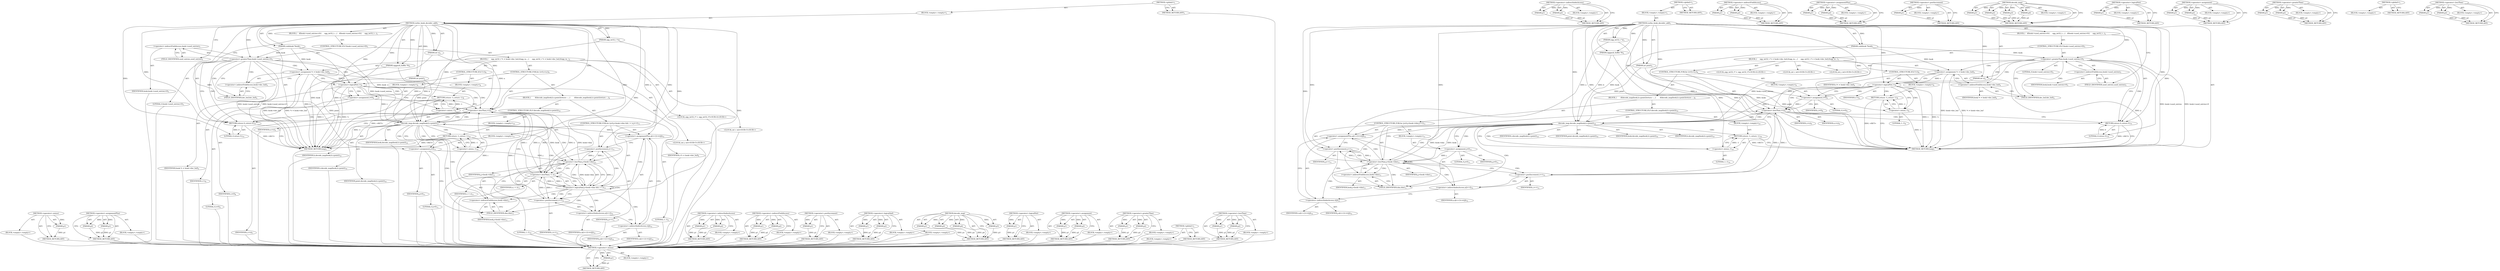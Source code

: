 digraph "&lt;operator&gt;.lessThan" {
vulnerable_122 [label=<(METHOD,&lt;operator&gt;.minus)>];
vulnerable_123 [label=<(PARAM,p1)>];
vulnerable_124 [label=<(BLOCK,&lt;empty&gt;,&lt;empty&gt;)>];
vulnerable_125 [label=<(METHOD_RETURN,ANY)>];
vulnerable_147 [label=<(METHOD,&lt;operator&gt;.indirectIndexAccess)>];
vulnerable_148 [label=<(PARAM,p1)>];
vulnerable_149 [label=<(PARAM,p2)>];
vulnerable_150 [label=<(BLOCK,&lt;empty&gt;,&lt;empty&gt;)>];
vulnerable_151 [label=<(METHOD_RETURN,ANY)>];
vulnerable_6 [label=<(METHOD,&lt;global&gt;)<SUB>1</SUB>>];
vulnerable_7 [label=<(BLOCK,&lt;empty&gt;,&lt;empty&gt;)<SUB>1</SUB>>];
vulnerable_8 [label=<(METHOD,vorbis_book_decodev_add)<SUB>1</SUB>>];
vulnerable_9 [label=<(PARAM,codebook *book)<SUB>1</SUB>>];
vulnerable_10 [label=<(PARAM,ogg_int32_t *a)<SUB>1</SUB>>];
vulnerable_11 [label=<(PARAM,oggpack_buffer *b)<SUB>2</SUB>>];
vulnerable_12 [label=<(PARAM,int n)<SUB>2</SUB>>];
vulnerable_13 [label=<(PARAM,int point)<SUB>2</SUB>>];
vulnerable_14 [label=<(BLOCK,{
   if(book-&gt;used_entries&gt;0){
     ogg_int32_t...,{
   if(book-&gt;used_entries&gt;0){
     ogg_int32_t...)<SUB>2</SUB>>];
vulnerable_15 [label=<(CONTROL_STRUCTURE,IF,if (book-&gt;used_entries&gt;0))<SUB>3</SUB>>];
vulnerable_16 [label=<(&lt;operator&gt;.greaterThan,book-&gt;used_entries&gt;0)<SUB>3</SUB>>];
vulnerable_17 [label=<(&lt;operator&gt;.indirectFieldAccess,book-&gt;used_entries)<SUB>3</SUB>>];
vulnerable_18 [label=<(IDENTIFIER,book,book-&gt;used_entries&gt;0)<SUB>3</SUB>>];
vulnerable_19 [label=<(FIELD_IDENTIFIER,used_entries,used_entries)<SUB>3</SUB>>];
vulnerable_20 [label=<(LITERAL,0,book-&gt;used_entries&gt;0)<SUB>3</SUB>>];
vulnerable_21 [label=<(BLOCK,{
     ogg_int32_t *v = book-&gt;dec_buf;//(ogg_in...,{
     ogg_int32_t *v = book-&gt;dec_buf;//(ogg_in...)<SUB>3</SUB>>];
vulnerable_22 [label="<(LOCAL,ogg_int32_t* v: ogg_int32_t*)<SUB>4</SUB>>"];
vulnerable_23 [label=<(&lt;operator&gt;.assignment,*v = book-&gt;dec_buf)<SUB>4</SUB>>];
vulnerable_24 [label=<(IDENTIFIER,v,*v = book-&gt;dec_buf)<SUB>4</SUB>>];
vulnerable_25 [label=<(&lt;operator&gt;.indirectFieldAccess,book-&gt;dec_buf)<SUB>4</SUB>>];
vulnerable_26 [label=<(IDENTIFIER,book,*v = book-&gt;dec_buf)<SUB>4</SUB>>];
vulnerable_27 [label=<(FIELD_IDENTIFIER,dec_buf,dec_buf)<SUB>4</SUB>>];
vulnerable_28 [label="<(LOCAL,int i: int)<SUB>5</SUB>>"];
vulnerable_29 [label="<(LOCAL,int j: int)<SUB>5</SUB>>"];
vulnerable_30 [label=<(CONTROL_STRUCTURE,IF,if (!v))<SUB>8</SUB>>];
vulnerable_31 [label=<(&lt;operator&gt;.logicalNot,!v)<SUB>8</SUB>>];
vulnerable_32 [label=<(IDENTIFIER,v,!v)<SUB>8</SUB>>];
vulnerable_33 [label=<(BLOCK,&lt;empty&gt;,&lt;empty&gt;)<SUB>8</SUB>>];
vulnerable_34 [label=<(RETURN,return -1;,return -1;)<SUB>8</SUB>>];
vulnerable_35 [label=<(&lt;operator&gt;.minus,-1)<SUB>8</SUB>>];
vulnerable_36 [label=<(LITERAL,1,-1)<SUB>8</SUB>>];
vulnerable_37 [label=<(CONTROL_STRUCTURE,FOR,for (i=0;i&lt;n;))<SUB>9</SUB>>];
vulnerable_38 [label=<(BLOCK,&lt;empty&gt;,&lt;empty&gt;)<SUB>9</SUB>>];
vulnerable_39 [label=<(&lt;operator&gt;.assignment,i=0)<SUB>9</SUB>>];
vulnerable_40 [label=<(IDENTIFIER,i,i=0)<SUB>9</SUB>>];
vulnerable_41 [label=<(LITERAL,0,i=0)<SUB>9</SUB>>];
vulnerable_42 [label=<(&lt;operator&gt;.lessThan,i&lt;n)<SUB>9</SUB>>];
vulnerable_43 [label=<(IDENTIFIER,i,i&lt;n)<SUB>9</SUB>>];
vulnerable_44 [label=<(IDENTIFIER,n,i&lt;n)<SUB>9</SUB>>];
vulnerable_45 [label=<(BLOCK,{
       if(decode_map(book,b,v,point))return -...,{
       if(decode_map(book,b,v,point))return -...)<SUB>9</SUB>>];
vulnerable_46 [label=<(CONTROL_STRUCTURE,IF,if (decode_map(book,b,v,point)))<SUB>10</SUB>>];
vulnerable_47 [label=<(decode_map,decode_map(book,b,v,point))<SUB>10</SUB>>];
vulnerable_48 [label=<(IDENTIFIER,book,decode_map(book,b,v,point))<SUB>10</SUB>>];
vulnerable_49 [label=<(IDENTIFIER,b,decode_map(book,b,v,point))<SUB>10</SUB>>];
vulnerable_50 [label=<(IDENTIFIER,v,decode_map(book,b,v,point))<SUB>10</SUB>>];
vulnerable_51 [label=<(IDENTIFIER,point,decode_map(book,b,v,point))<SUB>10</SUB>>];
vulnerable_52 [label=<(BLOCK,&lt;empty&gt;,&lt;empty&gt;)<SUB>10</SUB>>];
vulnerable_53 [label=<(RETURN,return -1;,return -1;)<SUB>10</SUB>>];
vulnerable_54 [label=<(&lt;operator&gt;.minus,-1)<SUB>10</SUB>>];
vulnerable_55 [label=<(LITERAL,1,-1)<SUB>10</SUB>>];
vulnerable_56 [label=<(CONTROL_STRUCTURE,FOR,for (j=0;j&lt;book-&gt;dim;j++))<SUB>11</SUB>>];
vulnerable_57 [label=<(BLOCK,&lt;empty&gt;,&lt;empty&gt;)<SUB>11</SUB>>];
vulnerable_58 [label=<(&lt;operator&gt;.assignment,j=0)<SUB>11</SUB>>];
vulnerable_59 [label=<(IDENTIFIER,j,j=0)<SUB>11</SUB>>];
vulnerable_60 [label=<(LITERAL,0,j=0)<SUB>11</SUB>>];
vulnerable_61 [label=<(&lt;operator&gt;.lessThan,j&lt;book-&gt;dim)<SUB>11</SUB>>];
vulnerable_62 [label=<(IDENTIFIER,j,j&lt;book-&gt;dim)<SUB>11</SUB>>];
vulnerable_63 [label=<(&lt;operator&gt;.indirectFieldAccess,book-&gt;dim)<SUB>11</SUB>>];
vulnerable_64 [label=<(IDENTIFIER,book,j&lt;book-&gt;dim)<SUB>11</SUB>>];
vulnerable_65 [label=<(FIELD_IDENTIFIER,dim,dim)<SUB>11</SUB>>];
vulnerable_66 [label=<(&lt;operator&gt;.postIncrement,j++)<SUB>11</SUB>>];
vulnerable_67 [label=<(IDENTIFIER,j,j++)<SUB>11</SUB>>];
vulnerable_68 [label=<(&lt;operator&gt;.assignmentPlus,a[i++]+=v[j])<SUB>12</SUB>>];
vulnerable_69 [label=<(&lt;operator&gt;.indirectIndexAccess,a[i++])<SUB>12</SUB>>];
vulnerable_70 [label=<(IDENTIFIER,a,a[i++]+=v[j])<SUB>12</SUB>>];
vulnerable_71 [label=<(&lt;operator&gt;.postIncrement,i++)<SUB>12</SUB>>];
vulnerable_72 [label=<(IDENTIFIER,i,i++)<SUB>12</SUB>>];
vulnerable_73 [label=<(&lt;operator&gt;.indirectIndexAccess,v[j])<SUB>12</SUB>>];
vulnerable_74 [label=<(IDENTIFIER,v,a[i++]+=v[j])<SUB>12</SUB>>];
vulnerable_75 [label=<(IDENTIFIER,j,a[i++]+=v[j])<SUB>12</SUB>>];
vulnerable_76 [label=<(RETURN,return 0;,return 0;)<SUB>15</SUB>>];
vulnerable_77 [label=<(LITERAL,0,return 0;)<SUB>15</SUB>>];
vulnerable_78 [label=<(METHOD_RETURN,long)<SUB>1</SUB>>];
vulnerable_80 [label=<(METHOD_RETURN,ANY)<SUB>1</SUB>>];
vulnerable_108 [label=<(METHOD,&lt;operator&gt;.indirectFieldAccess)>];
vulnerable_109 [label=<(PARAM,p1)>];
vulnerable_110 [label=<(PARAM,p2)>];
vulnerable_111 [label=<(BLOCK,&lt;empty&gt;,&lt;empty&gt;)>];
vulnerable_112 [label=<(METHOD_RETURN,ANY)>];
vulnerable_142 [label=<(METHOD,&lt;operator&gt;.assignmentPlus)>];
vulnerable_143 [label=<(PARAM,p1)>];
vulnerable_144 [label=<(PARAM,p2)>];
vulnerable_145 [label=<(BLOCK,&lt;empty&gt;,&lt;empty&gt;)>];
vulnerable_146 [label=<(METHOD_RETURN,ANY)>];
vulnerable_138 [label=<(METHOD,&lt;operator&gt;.postIncrement)>];
vulnerable_139 [label=<(PARAM,p1)>];
vulnerable_140 [label=<(BLOCK,&lt;empty&gt;,&lt;empty&gt;)>];
vulnerable_141 [label=<(METHOD_RETURN,ANY)>];
vulnerable_131 [label=<(METHOD,decode_map)>];
vulnerable_132 [label=<(PARAM,p1)>];
vulnerable_133 [label=<(PARAM,p2)>];
vulnerable_134 [label=<(PARAM,p3)>];
vulnerable_135 [label=<(PARAM,p4)>];
vulnerable_136 [label=<(BLOCK,&lt;empty&gt;,&lt;empty&gt;)>];
vulnerable_137 [label=<(METHOD_RETURN,ANY)>];
vulnerable_118 [label=<(METHOD,&lt;operator&gt;.logicalNot)>];
vulnerable_119 [label=<(PARAM,p1)>];
vulnerable_120 [label=<(BLOCK,&lt;empty&gt;,&lt;empty&gt;)>];
vulnerable_121 [label=<(METHOD_RETURN,ANY)>];
vulnerable_113 [label=<(METHOD,&lt;operator&gt;.assignment)>];
vulnerable_114 [label=<(PARAM,p1)>];
vulnerable_115 [label=<(PARAM,p2)>];
vulnerable_116 [label=<(BLOCK,&lt;empty&gt;,&lt;empty&gt;)>];
vulnerable_117 [label=<(METHOD_RETURN,ANY)>];
vulnerable_103 [label=<(METHOD,&lt;operator&gt;.greaterThan)>];
vulnerable_104 [label=<(PARAM,p1)>];
vulnerable_105 [label=<(PARAM,p2)>];
vulnerable_106 [label=<(BLOCK,&lt;empty&gt;,&lt;empty&gt;)>];
vulnerable_107 [label=<(METHOD_RETURN,ANY)>];
vulnerable_97 [label=<(METHOD,&lt;global&gt;)<SUB>1</SUB>>];
vulnerable_98 [label=<(BLOCK,&lt;empty&gt;,&lt;empty&gt;)>];
vulnerable_99 [label=<(METHOD_RETURN,ANY)>];
vulnerable_126 [label=<(METHOD,&lt;operator&gt;.lessThan)>];
vulnerable_127 [label=<(PARAM,p1)>];
vulnerable_128 [label=<(PARAM,p2)>];
vulnerable_129 [label=<(BLOCK,&lt;empty&gt;,&lt;empty&gt;)>];
vulnerable_130 [label=<(METHOD_RETURN,ANY)>];
fixed_126 [label=<(METHOD,&lt;operator&gt;.minus)>];
fixed_127 [label=<(PARAM,p1)>];
fixed_128 [label=<(BLOCK,&lt;empty&gt;,&lt;empty&gt;)>];
fixed_129 [label=<(METHOD_RETURN,ANY)>];
fixed_151 [label=<(METHOD,&lt;operator&gt;.assignmentPlus)>];
fixed_152 [label=<(PARAM,p1)>];
fixed_153 [label=<(PARAM,p2)>];
fixed_154 [label=<(BLOCK,&lt;empty&gt;,&lt;empty&gt;)>];
fixed_155 [label=<(METHOD_RETURN,ANY)>];
fixed_6 [label=<(METHOD,&lt;global&gt;)<SUB>1</SUB>>];
fixed_7 [label=<(BLOCK,&lt;empty&gt;,&lt;empty&gt;)<SUB>1</SUB>>];
fixed_8 [label=<(METHOD,vorbis_book_decodev_add)<SUB>1</SUB>>];
fixed_9 [label=<(PARAM,codebook *book)<SUB>1</SUB>>];
fixed_10 [label=<(PARAM,ogg_int32_t *a)<SUB>1</SUB>>];
fixed_11 [label=<(PARAM,oggpack_buffer *b)<SUB>2</SUB>>];
fixed_12 [label=<(PARAM,int n)<SUB>2</SUB>>];
fixed_13 [label=<(PARAM,int point)<SUB>2</SUB>>];
fixed_14 [label=<(BLOCK,{
   if(book-&gt;used_entries&gt;0){
     ogg_int32_t...,{
   if(book-&gt;used_entries&gt;0){
     ogg_int32_t...)<SUB>2</SUB>>];
fixed_15 [label=<(CONTROL_STRUCTURE,IF,if (book-&gt;used_entries&gt;0))<SUB>3</SUB>>];
fixed_16 [label=<(&lt;operator&gt;.greaterThan,book-&gt;used_entries&gt;0)<SUB>3</SUB>>];
fixed_17 [label=<(&lt;operator&gt;.indirectFieldAccess,book-&gt;used_entries)<SUB>3</SUB>>];
fixed_18 [label=<(IDENTIFIER,book,book-&gt;used_entries&gt;0)<SUB>3</SUB>>];
fixed_19 [label=<(FIELD_IDENTIFIER,used_entries,used_entries)<SUB>3</SUB>>];
fixed_20 [label=<(LITERAL,0,book-&gt;used_entries&gt;0)<SUB>3</SUB>>];
fixed_21 [label=<(BLOCK,{
     ogg_int32_t *v = book-&gt;dec_buf;//(ogg_in...,{
     ogg_int32_t *v = book-&gt;dec_buf;//(ogg_in...)<SUB>3</SUB>>];
fixed_22 [label="<(LOCAL,ogg_int32_t* v: ogg_int32_t*)<SUB>4</SUB>>"];
fixed_23 [label=<(&lt;operator&gt;.assignment,*v = book-&gt;dec_buf)<SUB>4</SUB>>];
fixed_24 [label=<(IDENTIFIER,v,*v = book-&gt;dec_buf)<SUB>4</SUB>>];
fixed_25 [label=<(&lt;operator&gt;.indirectFieldAccess,book-&gt;dec_buf)<SUB>4</SUB>>];
fixed_26 [label=<(IDENTIFIER,book,*v = book-&gt;dec_buf)<SUB>4</SUB>>];
fixed_27 [label=<(FIELD_IDENTIFIER,dec_buf,dec_buf)<SUB>4</SUB>>];
fixed_28 [label="<(LOCAL,int i: int)<SUB>5</SUB>>"];
fixed_29 [label="<(LOCAL,int j: int)<SUB>5</SUB>>"];
fixed_30 [label=<(CONTROL_STRUCTURE,IF,if (!v))<SUB>8</SUB>>];
fixed_31 [label=<(&lt;operator&gt;.logicalNot,!v)<SUB>8</SUB>>];
fixed_32 [label=<(IDENTIFIER,v,!v)<SUB>8</SUB>>];
fixed_33 [label=<(BLOCK,&lt;empty&gt;,&lt;empty&gt;)<SUB>8</SUB>>];
fixed_34 [label=<(RETURN,return -1;,return -1;)<SUB>8</SUB>>];
fixed_35 [label=<(&lt;operator&gt;.minus,-1)<SUB>8</SUB>>];
fixed_36 [label=<(LITERAL,1,-1)<SUB>8</SUB>>];
fixed_37 [label=<(CONTROL_STRUCTURE,FOR,for (i=0;i&lt;n;))<SUB>9</SUB>>];
fixed_38 [label=<(BLOCK,&lt;empty&gt;,&lt;empty&gt;)<SUB>9</SUB>>];
fixed_39 [label=<(&lt;operator&gt;.assignment,i=0)<SUB>9</SUB>>];
fixed_40 [label=<(IDENTIFIER,i,i=0)<SUB>9</SUB>>];
fixed_41 [label=<(LITERAL,0,i=0)<SUB>9</SUB>>];
fixed_42 [label=<(&lt;operator&gt;.lessThan,i&lt;n)<SUB>9</SUB>>];
fixed_43 [label=<(IDENTIFIER,i,i&lt;n)<SUB>9</SUB>>];
fixed_44 [label=<(IDENTIFIER,n,i&lt;n)<SUB>9</SUB>>];
fixed_45 [label=<(BLOCK,{
       if(decode_map(book,b,v,point))return -...,{
       if(decode_map(book,b,v,point))return -...)<SUB>9</SUB>>];
fixed_46 [label=<(CONTROL_STRUCTURE,IF,if (decode_map(book,b,v,point)))<SUB>10</SUB>>];
fixed_47 [label=<(decode_map,decode_map(book,b,v,point))<SUB>10</SUB>>];
fixed_48 [label=<(IDENTIFIER,book,decode_map(book,b,v,point))<SUB>10</SUB>>];
fixed_49 [label=<(IDENTIFIER,b,decode_map(book,b,v,point))<SUB>10</SUB>>];
fixed_50 [label=<(IDENTIFIER,v,decode_map(book,b,v,point))<SUB>10</SUB>>];
fixed_51 [label=<(IDENTIFIER,point,decode_map(book,b,v,point))<SUB>10</SUB>>];
fixed_52 [label=<(BLOCK,&lt;empty&gt;,&lt;empty&gt;)<SUB>10</SUB>>];
fixed_53 [label=<(RETURN,return -1;,return -1;)<SUB>10</SUB>>];
fixed_54 [label=<(&lt;operator&gt;.minus,-1)<SUB>10</SUB>>];
fixed_55 [label=<(LITERAL,1,-1)<SUB>10</SUB>>];
fixed_56 [label=<(CONTROL_STRUCTURE,FOR,for (j=0;j&lt;book-&gt;dim &amp;&amp; i &lt; n;j++))<SUB>11</SUB>>];
fixed_57 [label=<(BLOCK,&lt;empty&gt;,&lt;empty&gt;)<SUB>11</SUB>>];
fixed_58 [label=<(&lt;operator&gt;.assignment,j=0)<SUB>11</SUB>>];
fixed_59 [label=<(IDENTIFIER,j,j=0)<SUB>11</SUB>>];
fixed_60 [label=<(LITERAL,0,j=0)<SUB>11</SUB>>];
fixed_61 [label=<(&lt;operator&gt;.logicalAnd,j&lt;book-&gt;dim &amp;&amp; i &lt; n)<SUB>11</SUB>>];
fixed_62 [label=<(&lt;operator&gt;.lessThan,j&lt;book-&gt;dim)<SUB>11</SUB>>];
fixed_63 [label=<(IDENTIFIER,j,j&lt;book-&gt;dim)<SUB>11</SUB>>];
fixed_64 [label=<(&lt;operator&gt;.indirectFieldAccess,book-&gt;dim)<SUB>11</SUB>>];
fixed_65 [label=<(IDENTIFIER,book,j&lt;book-&gt;dim)<SUB>11</SUB>>];
fixed_66 [label=<(FIELD_IDENTIFIER,dim,dim)<SUB>11</SUB>>];
fixed_67 [label=<(&lt;operator&gt;.lessThan,i &lt; n)<SUB>11</SUB>>];
fixed_68 [label=<(IDENTIFIER,i,i &lt; n)<SUB>11</SUB>>];
fixed_69 [label=<(IDENTIFIER,n,i &lt; n)<SUB>11</SUB>>];
fixed_70 [label=<(&lt;operator&gt;.postIncrement,j++)<SUB>11</SUB>>];
fixed_71 [label=<(IDENTIFIER,j,j++)<SUB>11</SUB>>];
fixed_72 [label=<(&lt;operator&gt;.assignmentPlus,a[i++]+=v[j])<SUB>12</SUB>>];
fixed_73 [label=<(&lt;operator&gt;.indirectIndexAccess,a[i++])<SUB>12</SUB>>];
fixed_74 [label=<(IDENTIFIER,a,a[i++]+=v[j])<SUB>12</SUB>>];
fixed_75 [label=<(&lt;operator&gt;.postIncrement,i++)<SUB>12</SUB>>];
fixed_76 [label=<(IDENTIFIER,i,i++)<SUB>12</SUB>>];
fixed_77 [label=<(&lt;operator&gt;.indirectIndexAccess,v[j])<SUB>12</SUB>>];
fixed_78 [label=<(IDENTIFIER,v,a[i++]+=v[j])<SUB>12</SUB>>];
fixed_79 [label=<(IDENTIFIER,j,a[i++]+=v[j])<SUB>12</SUB>>];
fixed_80 [label=<(RETURN,return 0;,return 0;)<SUB>15</SUB>>];
fixed_81 [label=<(LITERAL,0,return 0;)<SUB>15</SUB>>];
fixed_82 [label=<(METHOD_RETURN,long)<SUB>1</SUB>>];
fixed_84 [label=<(METHOD_RETURN,ANY)<SUB>1</SUB>>];
fixed_156 [label=<(METHOD,&lt;operator&gt;.indirectIndexAccess)>];
fixed_157 [label=<(PARAM,p1)>];
fixed_158 [label=<(PARAM,p2)>];
fixed_159 [label=<(BLOCK,&lt;empty&gt;,&lt;empty&gt;)>];
fixed_160 [label=<(METHOD_RETURN,ANY)>];
fixed_112 [label=<(METHOD,&lt;operator&gt;.indirectFieldAccess)>];
fixed_113 [label=<(PARAM,p1)>];
fixed_114 [label=<(PARAM,p2)>];
fixed_115 [label=<(BLOCK,&lt;empty&gt;,&lt;empty&gt;)>];
fixed_116 [label=<(METHOD_RETURN,ANY)>];
fixed_147 [label=<(METHOD,&lt;operator&gt;.postIncrement)>];
fixed_148 [label=<(PARAM,p1)>];
fixed_149 [label=<(BLOCK,&lt;empty&gt;,&lt;empty&gt;)>];
fixed_150 [label=<(METHOD_RETURN,ANY)>];
fixed_142 [label=<(METHOD,&lt;operator&gt;.logicalAnd)>];
fixed_143 [label=<(PARAM,p1)>];
fixed_144 [label=<(PARAM,p2)>];
fixed_145 [label=<(BLOCK,&lt;empty&gt;,&lt;empty&gt;)>];
fixed_146 [label=<(METHOD_RETURN,ANY)>];
fixed_135 [label=<(METHOD,decode_map)>];
fixed_136 [label=<(PARAM,p1)>];
fixed_137 [label=<(PARAM,p2)>];
fixed_138 [label=<(PARAM,p3)>];
fixed_139 [label=<(PARAM,p4)>];
fixed_140 [label=<(BLOCK,&lt;empty&gt;,&lt;empty&gt;)>];
fixed_141 [label=<(METHOD_RETURN,ANY)>];
fixed_122 [label=<(METHOD,&lt;operator&gt;.logicalNot)>];
fixed_123 [label=<(PARAM,p1)>];
fixed_124 [label=<(BLOCK,&lt;empty&gt;,&lt;empty&gt;)>];
fixed_125 [label=<(METHOD_RETURN,ANY)>];
fixed_117 [label=<(METHOD,&lt;operator&gt;.assignment)>];
fixed_118 [label=<(PARAM,p1)>];
fixed_119 [label=<(PARAM,p2)>];
fixed_120 [label=<(BLOCK,&lt;empty&gt;,&lt;empty&gt;)>];
fixed_121 [label=<(METHOD_RETURN,ANY)>];
fixed_107 [label=<(METHOD,&lt;operator&gt;.greaterThan)>];
fixed_108 [label=<(PARAM,p1)>];
fixed_109 [label=<(PARAM,p2)>];
fixed_110 [label=<(BLOCK,&lt;empty&gt;,&lt;empty&gt;)>];
fixed_111 [label=<(METHOD_RETURN,ANY)>];
fixed_101 [label=<(METHOD,&lt;global&gt;)<SUB>1</SUB>>];
fixed_102 [label=<(BLOCK,&lt;empty&gt;,&lt;empty&gt;)>];
fixed_103 [label=<(METHOD_RETURN,ANY)>];
fixed_130 [label=<(METHOD,&lt;operator&gt;.lessThan)>];
fixed_131 [label=<(PARAM,p1)>];
fixed_132 [label=<(PARAM,p2)>];
fixed_133 [label=<(BLOCK,&lt;empty&gt;,&lt;empty&gt;)>];
fixed_134 [label=<(METHOD_RETURN,ANY)>];
vulnerable_122 -> vulnerable_123  [key=0, label="AST: "];
vulnerable_122 -> vulnerable_123  [key=1, label="DDG: "];
vulnerable_122 -> vulnerable_124  [key=0, label="AST: "];
vulnerable_122 -> vulnerable_125  [key=0, label="AST: "];
vulnerable_122 -> vulnerable_125  [key=1, label="CFG: "];
vulnerable_123 -> vulnerable_125  [key=0, label="DDG: p1"];
vulnerable_147 -> vulnerable_148  [key=0, label="AST: "];
vulnerable_147 -> vulnerable_148  [key=1, label="DDG: "];
vulnerable_147 -> vulnerable_150  [key=0, label="AST: "];
vulnerable_147 -> vulnerable_149  [key=0, label="AST: "];
vulnerable_147 -> vulnerable_149  [key=1, label="DDG: "];
vulnerable_147 -> vulnerable_151  [key=0, label="AST: "];
vulnerable_147 -> vulnerable_151  [key=1, label="CFG: "];
vulnerable_148 -> vulnerable_151  [key=0, label="DDG: p1"];
vulnerable_149 -> vulnerable_151  [key=0, label="DDG: p2"];
vulnerable_6 -> vulnerable_7  [key=0, label="AST: "];
vulnerable_6 -> vulnerable_80  [key=0, label="AST: "];
vulnerable_6 -> vulnerable_80  [key=1, label="CFG: "];
vulnerable_7 -> vulnerable_8  [key=0, label="AST: "];
vulnerable_8 -> vulnerable_9  [key=0, label="AST: "];
vulnerable_8 -> vulnerable_9  [key=1, label="DDG: "];
vulnerable_8 -> vulnerable_10  [key=0, label="AST: "];
vulnerable_8 -> vulnerable_10  [key=1, label="DDG: "];
vulnerable_8 -> vulnerable_11  [key=0, label="AST: "];
vulnerable_8 -> vulnerable_11  [key=1, label="DDG: "];
vulnerable_8 -> vulnerable_12  [key=0, label="AST: "];
vulnerable_8 -> vulnerable_12  [key=1, label="DDG: "];
vulnerable_8 -> vulnerable_13  [key=0, label="AST: "];
vulnerable_8 -> vulnerable_13  [key=1, label="DDG: "];
vulnerable_8 -> vulnerable_14  [key=0, label="AST: "];
vulnerable_8 -> vulnerable_78  [key=0, label="AST: "];
vulnerable_8 -> vulnerable_19  [key=0, label="CFG: "];
vulnerable_8 -> vulnerable_76  [key=0, label="DDG: "];
vulnerable_8 -> vulnerable_77  [key=0, label="DDG: "];
vulnerable_8 -> vulnerable_16  [key=0, label="DDG: "];
vulnerable_8 -> vulnerable_31  [key=0, label="DDG: "];
vulnerable_8 -> vulnerable_39  [key=0, label="DDG: "];
vulnerable_8 -> vulnerable_42  [key=0, label="DDG: "];
vulnerable_8 -> vulnerable_35  [key=0, label="DDG: "];
vulnerable_8 -> vulnerable_47  [key=0, label="DDG: "];
vulnerable_8 -> vulnerable_58  [key=0, label="DDG: "];
vulnerable_8 -> vulnerable_61  [key=0, label="DDG: "];
vulnerable_8 -> vulnerable_66  [key=0, label="DDG: "];
vulnerable_8 -> vulnerable_54  [key=0, label="DDG: "];
vulnerable_8 -> vulnerable_71  [key=0, label="DDG: "];
vulnerable_9 -> vulnerable_78  [key=0, label="DDG: book"];
vulnerable_9 -> vulnerable_16  [key=0, label="DDG: book"];
vulnerable_9 -> vulnerable_23  [key=0, label="DDG: book"];
vulnerable_9 -> vulnerable_47  [key=0, label="DDG: book"];
vulnerable_10 -> vulnerable_78  [key=0, label="DDG: a"];
vulnerable_10 -> vulnerable_68  [key=0, label="DDG: a"];
vulnerable_11 -> vulnerable_78  [key=0, label="DDG: b"];
vulnerable_11 -> vulnerable_47  [key=0, label="DDG: b"];
vulnerable_12 -> vulnerable_78  [key=0, label="DDG: n"];
vulnerable_12 -> vulnerable_42  [key=0, label="DDG: n"];
vulnerable_13 -> vulnerable_78  [key=0, label="DDG: point"];
vulnerable_13 -> vulnerable_47  [key=0, label="DDG: point"];
vulnerable_14 -> vulnerable_15  [key=0, label="AST: "];
vulnerable_14 -> vulnerable_76  [key=0, label="AST: "];
vulnerable_15 -> vulnerable_16  [key=0, label="AST: "];
vulnerable_15 -> vulnerable_21  [key=0, label="AST: "];
vulnerable_16 -> vulnerable_17  [key=0, label="AST: "];
vulnerable_16 -> vulnerable_20  [key=0, label="AST: "];
vulnerable_16 -> vulnerable_27  [key=0, label="CFG: "];
vulnerable_16 -> vulnerable_27  [key=1, label="CDG: "];
vulnerable_16 -> vulnerable_76  [key=0, label="CFG: "];
vulnerable_16 -> vulnerable_76  [key=1, label="CDG: "];
vulnerable_16 -> vulnerable_78  [key=0, label="DDG: book-&gt;used_entries"];
vulnerable_16 -> vulnerable_78  [key=1, label="DDG: book-&gt;used_entries&gt;0"];
vulnerable_16 -> vulnerable_47  [key=0, label="DDG: book-&gt;used_entries"];
vulnerable_16 -> vulnerable_23  [key=0, label="CDG: "];
vulnerable_16 -> vulnerable_25  [key=0, label="CDG: "];
vulnerable_16 -> vulnerable_31  [key=0, label="CDG: "];
vulnerable_17 -> vulnerable_18  [key=0, label="AST: "];
vulnerable_17 -> vulnerable_19  [key=0, label="AST: "];
vulnerable_17 -> vulnerable_16  [key=0, label="CFG: "];
vulnerable_19 -> vulnerable_17  [key=0, label="CFG: "];
vulnerable_21 -> vulnerable_22  [key=0, label="AST: "];
vulnerable_21 -> vulnerable_23  [key=0, label="AST: "];
vulnerable_21 -> vulnerable_28  [key=0, label="AST: "];
vulnerable_21 -> vulnerable_29  [key=0, label="AST: "];
vulnerable_21 -> vulnerable_30  [key=0, label="AST: "];
vulnerable_21 -> vulnerable_37  [key=0, label="AST: "];
vulnerable_23 -> vulnerable_24  [key=0, label="AST: "];
vulnerable_23 -> vulnerable_25  [key=0, label="AST: "];
vulnerable_23 -> vulnerable_31  [key=0, label="CFG: "];
vulnerable_23 -> vulnerable_31  [key=1, label="DDG: v"];
vulnerable_23 -> vulnerable_78  [key=0, label="DDG: book-&gt;dec_buf"];
vulnerable_23 -> vulnerable_78  [key=1, label="DDG: *v = book-&gt;dec_buf"];
vulnerable_25 -> vulnerable_26  [key=0, label="AST: "];
vulnerable_25 -> vulnerable_27  [key=0, label="AST: "];
vulnerable_25 -> vulnerable_23  [key=0, label="CFG: "];
vulnerable_27 -> vulnerable_25  [key=0, label="CFG: "];
vulnerable_30 -> vulnerable_31  [key=0, label="AST: "];
vulnerable_30 -> vulnerable_33  [key=0, label="AST: "];
vulnerable_31 -> vulnerable_32  [key=0, label="AST: "];
vulnerable_31 -> vulnerable_35  [key=0, label="CFG: "];
vulnerable_31 -> vulnerable_35  [key=1, label="CDG: "];
vulnerable_31 -> vulnerable_39  [key=0, label="CFG: "];
vulnerable_31 -> vulnerable_39  [key=1, label="CDG: "];
vulnerable_31 -> vulnerable_78  [key=0, label="DDG: v"];
vulnerable_31 -> vulnerable_78  [key=1, label="DDG: !v"];
vulnerable_31 -> vulnerable_47  [key=0, label="DDG: v"];
vulnerable_31 -> vulnerable_34  [key=0, label="CDG: "];
vulnerable_31 -> vulnerable_42  [key=0, label="CDG: "];
vulnerable_33 -> vulnerable_34  [key=0, label="AST: "];
vulnerable_34 -> vulnerable_35  [key=0, label="AST: "];
vulnerable_34 -> vulnerable_78  [key=0, label="CFG: "];
vulnerable_34 -> vulnerable_78  [key=1, label="DDG: &lt;RET&gt;"];
vulnerable_35 -> vulnerable_36  [key=0, label="AST: "];
vulnerable_35 -> vulnerable_34  [key=0, label="CFG: "];
vulnerable_35 -> vulnerable_34  [key=1, label="DDG: -1"];
vulnerable_35 -> vulnerable_78  [key=0, label="DDG: -1"];
vulnerable_37 -> vulnerable_38  [key=0, label="AST: "];
vulnerable_37 -> vulnerable_42  [key=0, label="AST: "];
vulnerable_37 -> vulnerable_45  [key=0, label="AST: "];
vulnerable_38 -> vulnerable_39  [key=0, label="AST: "];
vulnerable_39 -> vulnerable_40  [key=0, label="AST: "];
vulnerable_39 -> vulnerable_41  [key=0, label="AST: "];
vulnerable_39 -> vulnerable_42  [key=0, label="CFG: "];
vulnerable_39 -> vulnerable_42  [key=1, label="DDG: i"];
vulnerable_42 -> vulnerable_43  [key=0, label="AST: "];
vulnerable_42 -> vulnerable_44  [key=0, label="AST: "];
vulnerable_42 -> vulnerable_47  [key=0, label="CFG: "];
vulnerable_42 -> vulnerable_47  [key=1, label="CDG: "];
vulnerable_42 -> vulnerable_76  [key=0, label="CFG: "];
vulnerable_42 -> vulnerable_76  [key=1, label="CDG: "];
vulnerable_42 -> vulnerable_71  [key=0, label="DDG: i"];
vulnerable_45 -> vulnerable_46  [key=0, label="AST: "];
vulnerable_45 -> vulnerable_56  [key=0, label="AST: "];
vulnerable_46 -> vulnerable_47  [key=0, label="AST: "];
vulnerable_46 -> vulnerable_52  [key=0, label="AST: "];
vulnerable_47 -> vulnerable_48  [key=0, label="AST: "];
vulnerable_47 -> vulnerable_49  [key=0, label="AST: "];
vulnerable_47 -> vulnerable_50  [key=0, label="AST: "];
vulnerable_47 -> vulnerable_51  [key=0, label="AST: "];
vulnerable_47 -> vulnerable_54  [key=0, label="CFG: "];
vulnerable_47 -> vulnerable_54  [key=1, label="CDG: "];
vulnerable_47 -> vulnerable_58  [key=0, label="CFG: "];
vulnerable_47 -> vulnerable_58  [key=1, label="CDG: "];
vulnerable_47 -> vulnerable_68  [key=0, label="DDG: v"];
vulnerable_47 -> vulnerable_61  [key=0, label="DDG: book"];
vulnerable_47 -> vulnerable_61  [key=1, label="CDG: "];
vulnerable_47 -> vulnerable_42  [key=0, label="CDG: "];
vulnerable_47 -> vulnerable_53  [key=0, label="CDG: "];
vulnerable_47 -> vulnerable_63  [key=0, label="CDG: "];
vulnerable_47 -> vulnerable_65  [key=0, label="CDG: "];
vulnerable_52 -> vulnerable_53  [key=0, label="AST: "];
vulnerable_53 -> vulnerable_54  [key=0, label="AST: "];
vulnerable_53 -> vulnerable_78  [key=0, label="CFG: "];
vulnerable_53 -> vulnerable_78  [key=1, label="DDG: &lt;RET&gt;"];
vulnerable_54 -> vulnerable_55  [key=0, label="AST: "];
vulnerable_54 -> vulnerable_53  [key=0, label="CFG: "];
vulnerable_54 -> vulnerable_53  [key=1, label="DDG: -1"];
vulnerable_56 -> vulnerable_57  [key=0, label="AST: "];
vulnerable_56 -> vulnerable_61  [key=0, label="AST: "];
vulnerable_56 -> vulnerable_66  [key=0, label="AST: "];
vulnerable_56 -> vulnerable_68  [key=0, label="AST: "];
vulnerable_57 -> vulnerable_58  [key=0, label="AST: "];
vulnerable_58 -> vulnerable_59  [key=0, label="AST: "];
vulnerable_58 -> vulnerable_60  [key=0, label="AST: "];
vulnerable_58 -> vulnerable_65  [key=0, label="CFG: "];
vulnerable_58 -> vulnerable_61  [key=0, label="DDG: j"];
vulnerable_61 -> vulnerable_62  [key=0, label="AST: "];
vulnerable_61 -> vulnerable_63  [key=0, label="AST: "];
vulnerable_61 -> vulnerable_63  [key=1, label="CDG: "];
vulnerable_61 -> vulnerable_42  [key=0, label="CFG: "];
vulnerable_61 -> vulnerable_71  [key=0, label="CFG: "];
vulnerable_61 -> vulnerable_71  [key=1, label="CDG: "];
vulnerable_61 -> vulnerable_47  [key=0, label="DDG: book-&gt;dim"];
vulnerable_61 -> vulnerable_66  [key=0, label="DDG: j"];
vulnerable_61 -> vulnerable_66  [key=1, label="CDG: "];
vulnerable_61 -> vulnerable_68  [key=0, label="CDG: "];
vulnerable_61 -> vulnerable_73  [key=0, label="CDG: "];
vulnerable_61 -> vulnerable_61  [key=0, label="CDG: "];
vulnerable_61 -> vulnerable_69  [key=0, label="CDG: "];
vulnerable_61 -> vulnerable_65  [key=0, label="CDG: "];
vulnerable_63 -> vulnerable_64  [key=0, label="AST: "];
vulnerable_63 -> vulnerable_65  [key=0, label="AST: "];
vulnerable_63 -> vulnerable_61  [key=0, label="CFG: "];
vulnerable_65 -> vulnerable_63  [key=0, label="CFG: "];
vulnerable_66 -> vulnerable_67  [key=0, label="AST: "];
vulnerable_66 -> vulnerable_65  [key=0, label="CFG: "];
vulnerable_66 -> vulnerable_61  [key=0, label="DDG: j"];
vulnerable_68 -> vulnerable_69  [key=0, label="AST: "];
vulnerable_68 -> vulnerable_73  [key=0, label="AST: "];
vulnerable_68 -> vulnerable_66  [key=0, label="CFG: "];
vulnerable_69 -> vulnerable_70  [key=0, label="AST: "];
vulnerable_69 -> vulnerable_71  [key=0, label="AST: "];
vulnerable_69 -> vulnerable_73  [key=0, label="CFG: "];
vulnerable_71 -> vulnerable_72  [key=0, label="AST: "];
vulnerable_71 -> vulnerable_69  [key=0, label="CFG: "];
vulnerable_71 -> vulnerable_42  [key=0, label="DDG: i"];
vulnerable_73 -> vulnerable_74  [key=0, label="AST: "];
vulnerable_73 -> vulnerable_75  [key=0, label="AST: "];
vulnerable_73 -> vulnerable_68  [key=0, label="CFG: "];
vulnerable_76 -> vulnerable_77  [key=0, label="AST: "];
vulnerable_76 -> vulnerable_78  [key=0, label="CFG: "];
vulnerable_76 -> vulnerable_78  [key=1, label="DDG: &lt;RET&gt;"];
vulnerable_77 -> vulnerable_76  [key=0, label="DDG: 0"];
vulnerable_108 -> vulnerable_109  [key=0, label="AST: "];
vulnerable_108 -> vulnerable_109  [key=1, label="DDG: "];
vulnerable_108 -> vulnerable_111  [key=0, label="AST: "];
vulnerable_108 -> vulnerable_110  [key=0, label="AST: "];
vulnerable_108 -> vulnerable_110  [key=1, label="DDG: "];
vulnerable_108 -> vulnerable_112  [key=0, label="AST: "];
vulnerable_108 -> vulnerable_112  [key=1, label="CFG: "];
vulnerable_109 -> vulnerable_112  [key=0, label="DDG: p1"];
vulnerable_110 -> vulnerable_112  [key=0, label="DDG: p2"];
vulnerable_142 -> vulnerable_143  [key=0, label="AST: "];
vulnerable_142 -> vulnerable_143  [key=1, label="DDG: "];
vulnerable_142 -> vulnerable_145  [key=0, label="AST: "];
vulnerable_142 -> vulnerable_144  [key=0, label="AST: "];
vulnerable_142 -> vulnerable_144  [key=1, label="DDG: "];
vulnerable_142 -> vulnerable_146  [key=0, label="AST: "];
vulnerable_142 -> vulnerable_146  [key=1, label="CFG: "];
vulnerable_143 -> vulnerable_146  [key=0, label="DDG: p1"];
vulnerable_144 -> vulnerable_146  [key=0, label="DDG: p2"];
vulnerable_138 -> vulnerable_139  [key=0, label="AST: "];
vulnerable_138 -> vulnerable_139  [key=1, label="DDG: "];
vulnerable_138 -> vulnerable_140  [key=0, label="AST: "];
vulnerable_138 -> vulnerable_141  [key=0, label="AST: "];
vulnerable_138 -> vulnerable_141  [key=1, label="CFG: "];
vulnerable_139 -> vulnerable_141  [key=0, label="DDG: p1"];
vulnerable_131 -> vulnerable_132  [key=0, label="AST: "];
vulnerable_131 -> vulnerable_132  [key=1, label="DDG: "];
vulnerable_131 -> vulnerable_136  [key=0, label="AST: "];
vulnerable_131 -> vulnerable_133  [key=0, label="AST: "];
vulnerable_131 -> vulnerable_133  [key=1, label="DDG: "];
vulnerable_131 -> vulnerable_137  [key=0, label="AST: "];
vulnerable_131 -> vulnerable_137  [key=1, label="CFG: "];
vulnerable_131 -> vulnerable_134  [key=0, label="AST: "];
vulnerable_131 -> vulnerable_134  [key=1, label="DDG: "];
vulnerable_131 -> vulnerable_135  [key=0, label="AST: "];
vulnerable_131 -> vulnerable_135  [key=1, label="DDG: "];
vulnerable_132 -> vulnerable_137  [key=0, label="DDG: p1"];
vulnerable_133 -> vulnerable_137  [key=0, label="DDG: p2"];
vulnerable_134 -> vulnerable_137  [key=0, label="DDG: p3"];
vulnerable_135 -> vulnerable_137  [key=0, label="DDG: p4"];
vulnerable_118 -> vulnerable_119  [key=0, label="AST: "];
vulnerable_118 -> vulnerable_119  [key=1, label="DDG: "];
vulnerable_118 -> vulnerable_120  [key=0, label="AST: "];
vulnerable_118 -> vulnerable_121  [key=0, label="AST: "];
vulnerable_118 -> vulnerable_121  [key=1, label="CFG: "];
vulnerable_119 -> vulnerable_121  [key=0, label="DDG: p1"];
vulnerable_113 -> vulnerable_114  [key=0, label="AST: "];
vulnerable_113 -> vulnerable_114  [key=1, label="DDG: "];
vulnerable_113 -> vulnerable_116  [key=0, label="AST: "];
vulnerable_113 -> vulnerable_115  [key=0, label="AST: "];
vulnerable_113 -> vulnerable_115  [key=1, label="DDG: "];
vulnerable_113 -> vulnerable_117  [key=0, label="AST: "];
vulnerable_113 -> vulnerable_117  [key=1, label="CFG: "];
vulnerable_114 -> vulnerable_117  [key=0, label="DDG: p1"];
vulnerable_115 -> vulnerable_117  [key=0, label="DDG: p2"];
vulnerable_103 -> vulnerable_104  [key=0, label="AST: "];
vulnerable_103 -> vulnerable_104  [key=1, label="DDG: "];
vulnerable_103 -> vulnerable_106  [key=0, label="AST: "];
vulnerable_103 -> vulnerable_105  [key=0, label="AST: "];
vulnerable_103 -> vulnerable_105  [key=1, label="DDG: "];
vulnerable_103 -> vulnerable_107  [key=0, label="AST: "];
vulnerable_103 -> vulnerable_107  [key=1, label="CFG: "];
vulnerable_104 -> vulnerable_107  [key=0, label="DDG: p1"];
vulnerable_105 -> vulnerable_107  [key=0, label="DDG: p2"];
vulnerable_97 -> vulnerable_98  [key=0, label="AST: "];
vulnerable_97 -> vulnerable_99  [key=0, label="AST: "];
vulnerable_97 -> vulnerable_99  [key=1, label="CFG: "];
vulnerable_126 -> vulnerable_127  [key=0, label="AST: "];
vulnerable_126 -> vulnerable_127  [key=1, label="DDG: "];
vulnerable_126 -> vulnerable_129  [key=0, label="AST: "];
vulnerable_126 -> vulnerable_128  [key=0, label="AST: "];
vulnerable_126 -> vulnerable_128  [key=1, label="DDG: "];
vulnerable_126 -> vulnerable_130  [key=0, label="AST: "];
vulnerable_126 -> vulnerable_130  [key=1, label="CFG: "];
vulnerable_127 -> vulnerable_130  [key=0, label="DDG: p1"];
vulnerable_128 -> vulnerable_130  [key=0, label="DDG: p2"];
fixed_126 -> fixed_127  [key=0, label="AST: "];
fixed_126 -> fixed_127  [key=1, label="DDG: "];
fixed_126 -> fixed_128  [key=0, label="AST: "];
fixed_126 -> fixed_129  [key=0, label="AST: "];
fixed_126 -> fixed_129  [key=1, label="CFG: "];
fixed_127 -> fixed_129  [key=0, label="DDG: p1"];
fixed_128 -> vulnerable_122  [key=0];
fixed_129 -> vulnerable_122  [key=0];
fixed_151 -> fixed_152  [key=0, label="AST: "];
fixed_151 -> fixed_152  [key=1, label="DDG: "];
fixed_151 -> fixed_154  [key=0, label="AST: "];
fixed_151 -> fixed_153  [key=0, label="AST: "];
fixed_151 -> fixed_153  [key=1, label="DDG: "];
fixed_151 -> fixed_155  [key=0, label="AST: "];
fixed_151 -> fixed_155  [key=1, label="CFG: "];
fixed_152 -> fixed_155  [key=0, label="DDG: p1"];
fixed_153 -> fixed_155  [key=0, label="DDG: p2"];
fixed_154 -> vulnerable_122  [key=0];
fixed_155 -> vulnerable_122  [key=0];
fixed_6 -> fixed_7  [key=0, label="AST: "];
fixed_6 -> fixed_84  [key=0, label="AST: "];
fixed_6 -> fixed_84  [key=1, label="CFG: "];
fixed_7 -> fixed_8  [key=0, label="AST: "];
fixed_8 -> fixed_9  [key=0, label="AST: "];
fixed_8 -> fixed_9  [key=1, label="DDG: "];
fixed_8 -> fixed_10  [key=0, label="AST: "];
fixed_8 -> fixed_10  [key=1, label="DDG: "];
fixed_8 -> fixed_11  [key=0, label="AST: "];
fixed_8 -> fixed_11  [key=1, label="DDG: "];
fixed_8 -> fixed_12  [key=0, label="AST: "];
fixed_8 -> fixed_12  [key=1, label="DDG: "];
fixed_8 -> fixed_13  [key=0, label="AST: "];
fixed_8 -> fixed_13  [key=1, label="DDG: "];
fixed_8 -> fixed_14  [key=0, label="AST: "];
fixed_8 -> fixed_82  [key=0, label="AST: "];
fixed_8 -> fixed_19  [key=0, label="CFG: "];
fixed_8 -> fixed_80  [key=0, label="DDG: "];
fixed_8 -> fixed_81  [key=0, label="DDG: "];
fixed_8 -> fixed_16  [key=0, label="DDG: "];
fixed_8 -> fixed_31  [key=0, label="DDG: "];
fixed_8 -> fixed_39  [key=0, label="DDG: "];
fixed_8 -> fixed_42  [key=0, label="DDG: "];
fixed_8 -> fixed_35  [key=0, label="DDG: "];
fixed_8 -> fixed_47  [key=0, label="DDG: "];
fixed_8 -> fixed_58  [key=0, label="DDG: "];
fixed_8 -> fixed_70  [key=0, label="DDG: "];
fixed_8 -> fixed_62  [key=0, label="DDG: "];
fixed_8 -> fixed_67  [key=0, label="DDG: "];
fixed_8 -> fixed_54  [key=0, label="DDG: "];
fixed_8 -> fixed_75  [key=0, label="DDG: "];
fixed_9 -> fixed_82  [key=0, label="DDG: book"];
fixed_9 -> fixed_16  [key=0, label="DDG: book"];
fixed_9 -> fixed_23  [key=0, label="DDG: book"];
fixed_9 -> fixed_47  [key=0, label="DDG: book"];
fixed_10 -> fixed_82  [key=0, label="DDG: a"];
fixed_10 -> fixed_72  [key=0, label="DDG: a"];
fixed_11 -> fixed_82  [key=0, label="DDG: b"];
fixed_11 -> fixed_47  [key=0, label="DDG: b"];
fixed_12 -> fixed_82  [key=0, label="DDG: n"];
fixed_12 -> fixed_42  [key=0, label="DDG: n"];
fixed_13 -> fixed_82  [key=0, label="DDG: point"];
fixed_13 -> fixed_47  [key=0, label="DDG: point"];
fixed_14 -> fixed_15  [key=0, label="AST: "];
fixed_14 -> fixed_80  [key=0, label="AST: "];
fixed_15 -> fixed_16  [key=0, label="AST: "];
fixed_15 -> fixed_21  [key=0, label="AST: "];
fixed_16 -> fixed_17  [key=0, label="AST: "];
fixed_16 -> fixed_20  [key=0, label="AST: "];
fixed_16 -> fixed_27  [key=0, label="CFG: "];
fixed_16 -> fixed_27  [key=1, label="CDG: "];
fixed_16 -> fixed_80  [key=0, label="CFG: "];
fixed_16 -> fixed_80  [key=1, label="CDG: "];
fixed_16 -> fixed_82  [key=0, label="DDG: book-&gt;used_entries"];
fixed_16 -> fixed_82  [key=1, label="DDG: book-&gt;used_entries&gt;0"];
fixed_16 -> fixed_47  [key=0, label="DDG: book-&gt;used_entries"];
fixed_16 -> fixed_25  [key=0, label="CDG: "];
fixed_16 -> fixed_23  [key=0, label="CDG: "];
fixed_16 -> fixed_31  [key=0, label="CDG: "];
fixed_17 -> fixed_18  [key=0, label="AST: "];
fixed_17 -> fixed_19  [key=0, label="AST: "];
fixed_17 -> fixed_16  [key=0, label="CFG: "];
fixed_18 -> vulnerable_122  [key=0];
fixed_19 -> fixed_17  [key=0, label="CFG: "];
fixed_20 -> vulnerable_122  [key=0];
fixed_21 -> fixed_22  [key=0, label="AST: "];
fixed_21 -> fixed_23  [key=0, label="AST: "];
fixed_21 -> fixed_28  [key=0, label="AST: "];
fixed_21 -> fixed_29  [key=0, label="AST: "];
fixed_21 -> fixed_30  [key=0, label="AST: "];
fixed_21 -> fixed_37  [key=0, label="AST: "];
fixed_22 -> vulnerable_122  [key=0];
fixed_23 -> fixed_24  [key=0, label="AST: "];
fixed_23 -> fixed_25  [key=0, label="AST: "];
fixed_23 -> fixed_31  [key=0, label="CFG: "];
fixed_23 -> fixed_31  [key=1, label="DDG: v"];
fixed_23 -> fixed_82  [key=0, label="DDG: book-&gt;dec_buf"];
fixed_23 -> fixed_82  [key=1, label="DDG: *v = book-&gt;dec_buf"];
fixed_24 -> vulnerable_122  [key=0];
fixed_25 -> fixed_26  [key=0, label="AST: "];
fixed_25 -> fixed_27  [key=0, label="AST: "];
fixed_25 -> fixed_23  [key=0, label="CFG: "];
fixed_26 -> vulnerable_122  [key=0];
fixed_27 -> fixed_25  [key=0, label="CFG: "];
fixed_28 -> vulnerable_122  [key=0];
fixed_29 -> vulnerable_122  [key=0];
fixed_30 -> fixed_31  [key=0, label="AST: "];
fixed_30 -> fixed_33  [key=0, label="AST: "];
fixed_31 -> fixed_32  [key=0, label="AST: "];
fixed_31 -> fixed_35  [key=0, label="CFG: "];
fixed_31 -> fixed_35  [key=1, label="CDG: "];
fixed_31 -> fixed_39  [key=0, label="CFG: "];
fixed_31 -> fixed_39  [key=1, label="CDG: "];
fixed_31 -> fixed_82  [key=0, label="DDG: v"];
fixed_31 -> fixed_82  [key=1, label="DDG: !v"];
fixed_31 -> fixed_47  [key=0, label="DDG: v"];
fixed_31 -> fixed_34  [key=0, label="CDG: "];
fixed_31 -> fixed_42  [key=0, label="CDG: "];
fixed_32 -> vulnerable_122  [key=0];
fixed_33 -> fixed_34  [key=0, label="AST: "];
fixed_34 -> fixed_35  [key=0, label="AST: "];
fixed_34 -> fixed_82  [key=0, label="CFG: "];
fixed_34 -> fixed_82  [key=1, label="DDG: &lt;RET&gt;"];
fixed_35 -> fixed_36  [key=0, label="AST: "];
fixed_35 -> fixed_34  [key=0, label="CFG: "];
fixed_35 -> fixed_34  [key=1, label="DDG: -1"];
fixed_35 -> fixed_82  [key=0, label="DDG: -1"];
fixed_36 -> vulnerable_122  [key=0];
fixed_37 -> fixed_38  [key=0, label="AST: "];
fixed_37 -> fixed_42  [key=0, label="AST: "];
fixed_37 -> fixed_45  [key=0, label="AST: "];
fixed_38 -> fixed_39  [key=0, label="AST: "];
fixed_39 -> fixed_40  [key=0, label="AST: "];
fixed_39 -> fixed_41  [key=0, label="AST: "];
fixed_39 -> fixed_42  [key=0, label="CFG: "];
fixed_39 -> fixed_42  [key=1, label="DDG: i"];
fixed_40 -> vulnerable_122  [key=0];
fixed_41 -> vulnerable_122  [key=0];
fixed_42 -> fixed_43  [key=0, label="AST: "];
fixed_42 -> fixed_44  [key=0, label="AST: "];
fixed_42 -> fixed_47  [key=0, label="CFG: "];
fixed_42 -> fixed_47  [key=1, label="CDG: "];
fixed_42 -> fixed_80  [key=0, label="CFG: "];
fixed_42 -> fixed_80  [key=1, label="CDG: "];
fixed_42 -> fixed_67  [key=0, label="DDG: i"];
fixed_42 -> fixed_67  [key=1, label="DDG: n"];
fixed_42 -> fixed_75  [key=0, label="DDG: i"];
fixed_43 -> vulnerable_122  [key=0];
fixed_44 -> vulnerable_122  [key=0];
fixed_45 -> fixed_46  [key=0, label="AST: "];
fixed_45 -> fixed_56  [key=0, label="AST: "];
fixed_46 -> fixed_47  [key=0, label="AST: "];
fixed_46 -> fixed_52  [key=0, label="AST: "];
fixed_47 -> fixed_48  [key=0, label="AST: "];
fixed_47 -> fixed_49  [key=0, label="AST: "];
fixed_47 -> fixed_50  [key=0, label="AST: "];
fixed_47 -> fixed_51  [key=0, label="AST: "];
fixed_47 -> fixed_54  [key=0, label="CFG: "];
fixed_47 -> fixed_54  [key=1, label="CDG: "];
fixed_47 -> fixed_58  [key=0, label="CFG: "];
fixed_47 -> fixed_58  [key=1, label="CDG: "];
fixed_47 -> fixed_72  [key=0, label="DDG: v"];
fixed_47 -> fixed_62  [key=0, label="DDG: book"];
fixed_47 -> fixed_62  [key=1, label="CDG: "];
fixed_47 -> fixed_64  [key=0, label="CDG: "];
fixed_47 -> fixed_42  [key=0, label="CDG: "];
fixed_47 -> fixed_66  [key=0, label="CDG: "];
fixed_47 -> fixed_61  [key=0, label="CDG: "];
fixed_47 -> fixed_53  [key=0, label="CDG: "];
fixed_48 -> vulnerable_122  [key=0];
fixed_49 -> vulnerable_122  [key=0];
fixed_50 -> vulnerable_122  [key=0];
fixed_51 -> vulnerable_122  [key=0];
fixed_52 -> fixed_53  [key=0, label="AST: "];
fixed_53 -> fixed_54  [key=0, label="AST: "];
fixed_53 -> fixed_82  [key=0, label="CFG: "];
fixed_53 -> fixed_82  [key=1, label="DDG: &lt;RET&gt;"];
fixed_54 -> fixed_55  [key=0, label="AST: "];
fixed_54 -> fixed_53  [key=0, label="CFG: "];
fixed_54 -> fixed_53  [key=1, label="DDG: -1"];
fixed_55 -> vulnerable_122  [key=0];
fixed_56 -> fixed_57  [key=0, label="AST: "];
fixed_56 -> fixed_61  [key=0, label="AST: "];
fixed_56 -> fixed_70  [key=0, label="AST: "];
fixed_56 -> fixed_72  [key=0, label="AST: "];
fixed_57 -> fixed_58  [key=0, label="AST: "];
fixed_58 -> fixed_59  [key=0, label="AST: "];
fixed_58 -> fixed_60  [key=0, label="AST: "];
fixed_58 -> fixed_66  [key=0, label="CFG: "];
fixed_58 -> fixed_62  [key=0, label="DDG: j"];
fixed_59 -> vulnerable_122  [key=0];
fixed_60 -> vulnerable_122  [key=0];
fixed_61 -> fixed_62  [key=0, label="AST: "];
fixed_61 -> fixed_62  [key=1, label="CDG: "];
fixed_61 -> fixed_67  [key=0, label="AST: "];
fixed_61 -> fixed_42  [key=0, label="CFG: "];
fixed_61 -> fixed_75  [key=0, label="CFG: "];
fixed_61 -> fixed_75  [key=1, label="CDG: "];
fixed_61 -> fixed_73  [key=0, label="CDG: "];
fixed_61 -> fixed_77  [key=0, label="CDG: "];
fixed_61 -> fixed_64  [key=0, label="CDG: "];
fixed_61 -> fixed_66  [key=0, label="CDG: "];
fixed_61 -> fixed_72  [key=0, label="CDG: "];
fixed_61 -> fixed_61  [key=0, label="CDG: "];
fixed_61 -> fixed_70  [key=0, label="CDG: "];
fixed_62 -> fixed_63  [key=0, label="AST: "];
fixed_62 -> fixed_64  [key=0, label="AST: "];
fixed_62 -> fixed_61  [key=0, label="CFG: "];
fixed_62 -> fixed_61  [key=1, label="DDG: j"];
fixed_62 -> fixed_61  [key=2, label="DDG: book-&gt;dim"];
fixed_62 -> fixed_67  [key=0, label="CFG: "];
fixed_62 -> fixed_67  [key=1, label="CDG: "];
fixed_62 -> fixed_47  [key=0, label="DDG: book-&gt;dim"];
fixed_62 -> fixed_70  [key=0, label="DDG: j"];
fixed_63 -> vulnerable_122  [key=0];
fixed_64 -> fixed_65  [key=0, label="AST: "];
fixed_64 -> fixed_66  [key=0, label="AST: "];
fixed_64 -> fixed_62  [key=0, label="CFG: "];
fixed_65 -> vulnerable_122  [key=0];
fixed_66 -> fixed_64  [key=0, label="CFG: "];
fixed_67 -> fixed_68  [key=0, label="AST: "];
fixed_67 -> fixed_69  [key=0, label="AST: "];
fixed_67 -> fixed_61  [key=0, label="CFG: "];
fixed_67 -> fixed_61  [key=1, label="DDG: i"];
fixed_67 -> fixed_61  [key=2, label="DDG: n"];
fixed_67 -> fixed_42  [key=0, label="DDG: i"];
fixed_67 -> fixed_42  [key=1, label="DDG: n"];
fixed_67 -> fixed_75  [key=0, label="DDG: i"];
fixed_68 -> vulnerable_122  [key=0];
fixed_69 -> vulnerable_122  [key=0];
fixed_70 -> fixed_71  [key=0, label="AST: "];
fixed_70 -> fixed_66  [key=0, label="CFG: "];
fixed_70 -> fixed_62  [key=0, label="DDG: j"];
fixed_71 -> vulnerable_122  [key=0];
fixed_72 -> fixed_73  [key=0, label="AST: "];
fixed_72 -> fixed_77  [key=0, label="AST: "];
fixed_72 -> fixed_70  [key=0, label="CFG: "];
fixed_73 -> fixed_74  [key=0, label="AST: "];
fixed_73 -> fixed_75  [key=0, label="AST: "];
fixed_73 -> fixed_77  [key=0, label="CFG: "];
fixed_74 -> vulnerable_122  [key=0];
fixed_75 -> fixed_76  [key=0, label="AST: "];
fixed_75 -> fixed_73  [key=0, label="CFG: "];
fixed_75 -> fixed_42  [key=0, label="DDG: i"];
fixed_75 -> fixed_67  [key=0, label="DDG: i"];
fixed_76 -> vulnerable_122  [key=0];
fixed_77 -> fixed_78  [key=0, label="AST: "];
fixed_77 -> fixed_79  [key=0, label="AST: "];
fixed_77 -> fixed_72  [key=0, label="CFG: "];
fixed_78 -> vulnerable_122  [key=0];
fixed_79 -> vulnerable_122  [key=0];
fixed_80 -> fixed_81  [key=0, label="AST: "];
fixed_80 -> fixed_82  [key=0, label="CFG: "];
fixed_80 -> fixed_82  [key=1, label="DDG: &lt;RET&gt;"];
fixed_81 -> fixed_80  [key=0, label="DDG: 0"];
fixed_82 -> vulnerable_122  [key=0];
fixed_84 -> vulnerable_122  [key=0];
fixed_156 -> fixed_157  [key=0, label="AST: "];
fixed_156 -> fixed_157  [key=1, label="DDG: "];
fixed_156 -> fixed_159  [key=0, label="AST: "];
fixed_156 -> fixed_158  [key=0, label="AST: "];
fixed_156 -> fixed_158  [key=1, label="DDG: "];
fixed_156 -> fixed_160  [key=0, label="AST: "];
fixed_156 -> fixed_160  [key=1, label="CFG: "];
fixed_157 -> fixed_160  [key=0, label="DDG: p1"];
fixed_158 -> fixed_160  [key=0, label="DDG: p2"];
fixed_159 -> vulnerable_122  [key=0];
fixed_160 -> vulnerable_122  [key=0];
fixed_112 -> fixed_113  [key=0, label="AST: "];
fixed_112 -> fixed_113  [key=1, label="DDG: "];
fixed_112 -> fixed_115  [key=0, label="AST: "];
fixed_112 -> fixed_114  [key=0, label="AST: "];
fixed_112 -> fixed_114  [key=1, label="DDG: "];
fixed_112 -> fixed_116  [key=0, label="AST: "];
fixed_112 -> fixed_116  [key=1, label="CFG: "];
fixed_113 -> fixed_116  [key=0, label="DDG: p1"];
fixed_114 -> fixed_116  [key=0, label="DDG: p2"];
fixed_115 -> vulnerable_122  [key=0];
fixed_116 -> vulnerable_122  [key=0];
fixed_147 -> fixed_148  [key=0, label="AST: "];
fixed_147 -> fixed_148  [key=1, label="DDG: "];
fixed_147 -> fixed_149  [key=0, label="AST: "];
fixed_147 -> fixed_150  [key=0, label="AST: "];
fixed_147 -> fixed_150  [key=1, label="CFG: "];
fixed_148 -> fixed_150  [key=0, label="DDG: p1"];
fixed_149 -> vulnerable_122  [key=0];
fixed_150 -> vulnerable_122  [key=0];
fixed_142 -> fixed_143  [key=0, label="AST: "];
fixed_142 -> fixed_143  [key=1, label="DDG: "];
fixed_142 -> fixed_145  [key=0, label="AST: "];
fixed_142 -> fixed_144  [key=0, label="AST: "];
fixed_142 -> fixed_144  [key=1, label="DDG: "];
fixed_142 -> fixed_146  [key=0, label="AST: "];
fixed_142 -> fixed_146  [key=1, label="CFG: "];
fixed_143 -> fixed_146  [key=0, label="DDG: p1"];
fixed_144 -> fixed_146  [key=0, label="DDG: p2"];
fixed_145 -> vulnerable_122  [key=0];
fixed_146 -> vulnerable_122  [key=0];
fixed_135 -> fixed_136  [key=0, label="AST: "];
fixed_135 -> fixed_136  [key=1, label="DDG: "];
fixed_135 -> fixed_140  [key=0, label="AST: "];
fixed_135 -> fixed_137  [key=0, label="AST: "];
fixed_135 -> fixed_137  [key=1, label="DDG: "];
fixed_135 -> fixed_141  [key=0, label="AST: "];
fixed_135 -> fixed_141  [key=1, label="CFG: "];
fixed_135 -> fixed_138  [key=0, label="AST: "];
fixed_135 -> fixed_138  [key=1, label="DDG: "];
fixed_135 -> fixed_139  [key=0, label="AST: "];
fixed_135 -> fixed_139  [key=1, label="DDG: "];
fixed_136 -> fixed_141  [key=0, label="DDG: p1"];
fixed_137 -> fixed_141  [key=0, label="DDG: p2"];
fixed_138 -> fixed_141  [key=0, label="DDG: p3"];
fixed_139 -> fixed_141  [key=0, label="DDG: p4"];
fixed_140 -> vulnerable_122  [key=0];
fixed_141 -> vulnerable_122  [key=0];
fixed_122 -> fixed_123  [key=0, label="AST: "];
fixed_122 -> fixed_123  [key=1, label="DDG: "];
fixed_122 -> fixed_124  [key=0, label="AST: "];
fixed_122 -> fixed_125  [key=0, label="AST: "];
fixed_122 -> fixed_125  [key=1, label="CFG: "];
fixed_123 -> fixed_125  [key=0, label="DDG: p1"];
fixed_124 -> vulnerable_122  [key=0];
fixed_125 -> vulnerable_122  [key=0];
fixed_117 -> fixed_118  [key=0, label="AST: "];
fixed_117 -> fixed_118  [key=1, label="DDG: "];
fixed_117 -> fixed_120  [key=0, label="AST: "];
fixed_117 -> fixed_119  [key=0, label="AST: "];
fixed_117 -> fixed_119  [key=1, label="DDG: "];
fixed_117 -> fixed_121  [key=0, label="AST: "];
fixed_117 -> fixed_121  [key=1, label="CFG: "];
fixed_118 -> fixed_121  [key=0, label="DDG: p1"];
fixed_119 -> fixed_121  [key=0, label="DDG: p2"];
fixed_120 -> vulnerable_122  [key=0];
fixed_121 -> vulnerable_122  [key=0];
fixed_107 -> fixed_108  [key=0, label="AST: "];
fixed_107 -> fixed_108  [key=1, label="DDG: "];
fixed_107 -> fixed_110  [key=0, label="AST: "];
fixed_107 -> fixed_109  [key=0, label="AST: "];
fixed_107 -> fixed_109  [key=1, label="DDG: "];
fixed_107 -> fixed_111  [key=0, label="AST: "];
fixed_107 -> fixed_111  [key=1, label="CFG: "];
fixed_108 -> fixed_111  [key=0, label="DDG: p1"];
fixed_109 -> fixed_111  [key=0, label="DDG: p2"];
fixed_110 -> vulnerable_122  [key=0];
fixed_111 -> vulnerable_122  [key=0];
fixed_101 -> fixed_102  [key=0, label="AST: "];
fixed_101 -> fixed_103  [key=0, label="AST: "];
fixed_101 -> fixed_103  [key=1, label="CFG: "];
fixed_102 -> vulnerable_122  [key=0];
fixed_103 -> vulnerable_122  [key=0];
fixed_130 -> fixed_131  [key=0, label="AST: "];
fixed_130 -> fixed_131  [key=1, label="DDG: "];
fixed_130 -> fixed_133  [key=0, label="AST: "];
fixed_130 -> fixed_132  [key=0, label="AST: "];
fixed_130 -> fixed_132  [key=1, label="DDG: "];
fixed_130 -> fixed_134  [key=0, label="AST: "];
fixed_130 -> fixed_134  [key=1, label="CFG: "];
fixed_131 -> fixed_134  [key=0, label="DDG: p1"];
fixed_132 -> fixed_134  [key=0, label="DDG: p2"];
fixed_133 -> vulnerable_122  [key=0];
fixed_134 -> vulnerable_122  [key=0];
}
